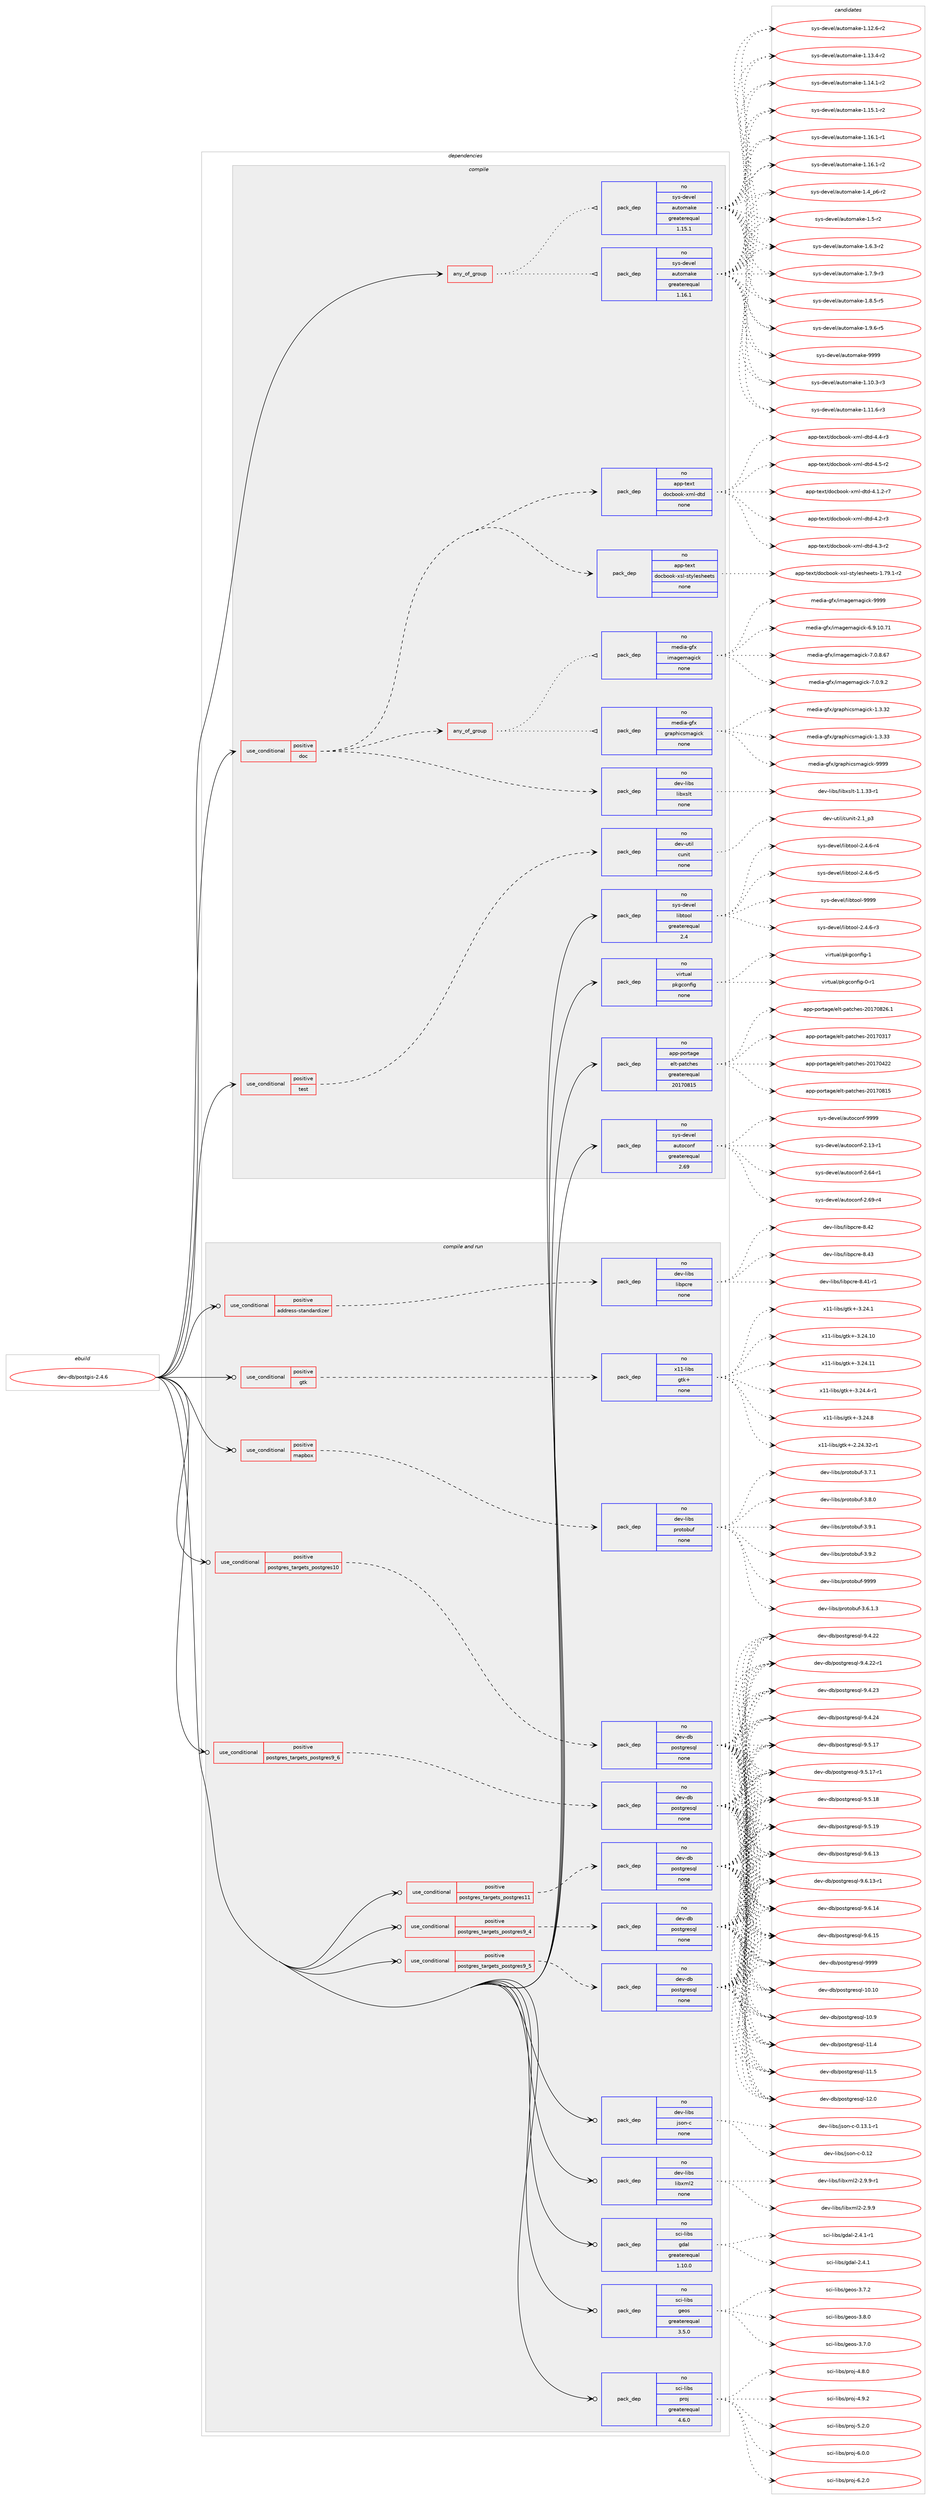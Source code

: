digraph prolog {

# *************
# Graph options
# *************

newrank=true;
concentrate=true;
compound=true;
graph [rankdir=LR,fontname=Helvetica,fontsize=10,ranksep=1.5];#, ranksep=2.5, nodesep=0.2];
edge  [arrowhead=vee];
node  [fontname=Helvetica,fontsize=10];

# **********
# The ebuild
# **********

subgraph cluster_leftcol {
color=gray;
rank=same;
label=<<i>ebuild</i>>;
id [label="dev-db/postgis-2.4.6", color=red, width=4, href="../dev-db/postgis-2.4.6.svg"];
}

# ****************
# The dependencies
# ****************

subgraph cluster_midcol {
color=gray;
label=<<i>dependencies</i>>;
subgraph cluster_compile {
fillcolor="#eeeeee";
style=filled;
label=<<i>compile</i>>;
subgraph any9367 {
dependency521763 [label=<<TABLE BORDER="0" CELLBORDER="1" CELLSPACING="0" CELLPADDING="4"><TR><TD CELLPADDING="10">any_of_group</TD></TR></TABLE>>, shape=none, color=red];subgraph pack388479 {
dependency521764 [label=<<TABLE BORDER="0" CELLBORDER="1" CELLSPACING="0" CELLPADDING="4" WIDTH="220"><TR><TD ROWSPAN="6" CELLPADDING="30">pack_dep</TD></TR><TR><TD WIDTH="110">no</TD></TR><TR><TD>sys-devel</TD></TR><TR><TD>automake</TD></TR><TR><TD>greaterequal</TD></TR><TR><TD>1.16.1</TD></TR></TABLE>>, shape=none, color=blue];
}
dependency521763:e -> dependency521764:w [weight=20,style="dotted",arrowhead="oinv"];
subgraph pack388480 {
dependency521765 [label=<<TABLE BORDER="0" CELLBORDER="1" CELLSPACING="0" CELLPADDING="4" WIDTH="220"><TR><TD ROWSPAN="6" CELLPADDING="30">pack_dep</TD></TR><TR><TD WIDTH="110">no</TD></TR><TR><TD>sys-devel</TD></TR><TR><TD>automake</TD></TR><TR><TD>greaterequal</TD></TR><TR><TD>1.15.1</TD></TR></TABLE>>, shape=none, color=blue];
}
dependency521763:e -> dependency521765:w [weight=20,style="dotted",arrowhead="oinv"];
}
id:e -> dependency521763:w [weight=20,style="solid",arrowhead="vee"];
subgraph cond123560 {
dependency521766 [label=<<TABLE BORDER="0" CELLBORDER="1" CELLSPACING="0" CELLPADDING="4"><TR><TD ROWSPAN="3" CELLPADDING="10">use_conditional</TD></TR><TR><TD>positive</TD></TR><TR><TD>doc</TD></TR></TABLE>>, shape=none, color=red];
subgraph pack388481 {
dependency521767 [label=<<TABLE BORDER="0" CELLBORDER="1" CELLSPACING="0" CELLPADDING="4" WIDTH="220"><TR><TD ROWSPAN="6" CELLPADDING="30">pack_dep</TD></TR><TR><TD WIDTH="110">no</TD></TR><TR><TD>app-text</TD></TR><TR><TD>docbook-xsl-stylesheets</TD></TR><TR><TD>none</TD></TR><TR><TD></TD></TR></TABLE>>, shape=none, color=blue];
}
dependency521766:e -> dependency521767:w [weight=20,style="dashed",arrowhead="vee"];
subgraph pack388482 {
dependency521768 [label=<<TABLE BORDER="0" CELLBORDER="1" CELLSPACING="0" CELLPADDING="4" WIDTH="220"><TR><TD ROWSPAN="6" CELLPADDING="30">pack_dep</TD></TR><TR><TD WIDTH="110">no</TD></TR><TR><TD>app-text</TD></TR><TR><TD>docbook-xml-dtd</TD></TR><TR><TD>none</TD></TR><TR><TD></TD></TR></TABLE>>, shape=none, color=blue];
}
dependency521766:e -> dependency521768:w [weight=20,style="dashed",arrowhead="vee"];
subgraph pack388483 {
dependency521769 [label=<<TABLE BORDER="0" CELLBORDER="1" CELLSPACING="0" CELLPADDING="4" WIDTH="220"><TR><TD ROWSPAN="6" CELLPADDING="30">pack_dep</TD></TR><TR><TD WIDTH="110">no</TD></TR><TR><TD>dev-libs</TD></TR><TR><TD>libxslt</TD></TR><TR><TD>none</TD></TR><TR><TD></TD></TR></TABLE>>, shape=none, color=blue];
}
dependency521766:e -> dependency521769:w [weight=20,style="dashed",arrowhead="vee"];
subgraph any9368 {
dependency521770 [label=<<TABLE BORDER="0" CELLBORDER="1" CELLSPACING="0" CELLPADDING="4"><TR><TD CELLPADDING="10">any_of_group</TD></TR></TABLE>>, shape=none, color=red];subgraph pack388484 {
dependency521771 [label=<<TABLE BORDER="0" CELLBORDER="1" CELLSPACING="0" CELLPADDING="4" WIDTH="220"><TR><TD ROWSPAN="6" CELLPADDING="30">pack_dep</TD></TR><TR><TD WIDTH="110">no</TD></TR><TR><TD>media-gfx</TD></TR><TR><TD>imagemagick</TD></TR><TR><TD>none</TD></TR><TR><TD></TD></TR></TABLE>>, shape=none, color=blue];
}
dependency521770:e -> dependency521771:w [weight=20,style="dotted",arrowhead="oinv"];
subgraph pack388485 {
dependency521772 [label=<<TABLE BORDER="0" CELLBORDER="1" CELLSPACING="0" CELLPADDING="4" WIDTH="220"><TR><TD ROWSPAN="6" CELLPADDING="30">pack_dep</TD></TR><TR><TD WIDTH="110">no</TD></TR><TR><TD>media-gfx</TD></TR><TR><TD>graphicsmagick</TD></TR><TR><TD>none</TD></TR><TR><TD></TD></TR></TABLE>>, shape=none, color=blue];
}
dependency521770:e -> dependency521772:w [weight=20,style="dotted",arrowhead="oinv"];
}
dependency521766:e -> dependency521770:w [weight=20,style="dashed",arrowhead="vee"];
}
id:e -> dependency521766:w [weight=20,style="solid",arrowhead="vee"];
subgraph cond123561 {
dependency521773 [label=<<TABLE BORDER="0" CELLBORDER="1" CELLSPACING="0" CELLPADDING="4"><TR><TD ROWSPAN="3" CELLPADDING="10">use_conditional</TD></TR><TR><TD>positive</TD></TR><TR><TD>test</TD></TR></TABLE>>, shape=none, color=red];
subgraph pack388486 {
dependency521774 [label=<<TABLE BORDER="0" CELLBORDER="1" CELLSPACING="0" CELLPADDING="4" WIDTH="220"><TR><TD ROWSPAN="6" CELLPADDING="30">pack_dep</TD></TR><TR><TD WIDTH="110">no</TD></TR><TR><TD>dev-util</TD></TR><TR><TD>cunit</TD></TR><TR><TD>none</TD></TR><TR><TD></TD></TR></TABLE>>, shape=none, color=blue];
}
dependency521773:e -> dependency521774:w [weight=20,style="dashed",arrowhead="vee"];
}
id:e -> dependency521773:w [weight=20,style="solid",arrowhead="vee"];
subgraph pack388487 {
dependency521775 [label=<<TABLE BORDER="0" CELLBORDER="1" CELLSPACING="0" CELLPADDING="4" WIDTH="220"><TR><TD ROWSPAN="6" CELLPADDING="30">pack_dep</TD></TR><TR><TD WIDTH="110">no</TD></TR><TR><TD>app-portage</TD></TR><TR><TD>elt-patches</TD></TR><TR><TD>greaterequal</TD></TR><TR><TD>20170815</TD></TR></TABLE>>, shape=none, color=blue];
}
id:e -> dependency521775:w [weight=20,style="solid",arrowhead="vee"];
subgraph pack388488 {
dependency521776 [label=<<TABLE BORDER="0" CELLBORDER="1" CELLSPACING="0" CELLPADDING="4" WIDTH="220"><TR><TD ROWSPAN="6" CELLPADDING="30">pack_dep</TD></TR><TR><TD WIDTH="110">no</TD></TR><TR><TD>sys-devel</TD></TR><TR><TD>autoconf</TD></TR><TR><TD>greaterequal</TD></TR><TR><TD>2.69</TD></TR></TABLE>>, shape=none, color=blue];
}
id:e -> dependency521776:w [weight=20,style="solid",arrowhead="vee"];
subgraph pack388489 {
dependency521777 [label=<<TABLE BORDER="0" CELLBORDER="1" CELLSPACING="0" CELLPADDING="4" WIDTH="220"><TR><TD ROWSPAN="6" CELLPADDING="30">pack_dep</TD></TR><TR><TD WIDTH="110">no</TD></TR><TR><TD>sys-devel</TD></TR><TR><TD>libtool</TD></TR><TR><TD>greaterequal</TD></TR><TR><TD>2.4</TD></TR></TABLE>>, shape=none, color=blue];
}
id:e -> dependency521777:w [weight=20,style="solid",arrowhead="vee"];
subgraph pack388490 {
dependency521778 [label=<<TABLE BORDER="0" CELLBORDER="1" CELLSPACING="0" CELLPADDING="4" WIDTH="220"><TR><TD ROWSPAN="6" CELLPADDING="30">pack_dep</TD></TR><TR><TD WIDTH="110">no</TD></TR><TR><TD>virtual</TD></TR><TR><TD>pkgconfig</TD></TR><TR><TD>none</TD></TR><TR><TD></TD></TR></TABLE>>, shape=none, color=blue];
}
id:e -> dependency521778:w [weight=20,style="solid",arrowhead="vee"];
}
subgraph cluster_compileandrun {
fillcolor="#eeeeee";
style=filled;
label=<<i>compile and run</i>>;
subgraph cond123562 {
dependency521779 [label=<<TABLE BORDER="0" CELLBORDER="1" CELLSPACING="0" CELLPADDING="4"><TR><TD ROWSPAN="3" CELLPADDING="10">use_conditional</TD></TR><TR><TD>positive</TD></TR><TR><TD>address-standardizer</TD></TR></TABLE>>, shape=none, color=red];
subgraph pack388491 {
dependency521780 [label=<<TABLE BORDER="0" CELLBORDER="1" CELLSPACING="0" CELLPADDING="4" WIDTH="220"><TR><TD ROWSPAN="6" CELLPADDING="30">pack_dep</TD></TR><TR><TD WIDTH="110">no</TD></TR><TR><TD>dev-libs</TD></TR><TR><TD>libpcre</TD></TR><TR><TD>none</TD></TR><TR><TD></TD></TR></TABLE>>, shape=none, color=blue];
}
dependency521779:e -> dependency521780:w [weight=20,style="dashed",arrowhead="vee"];
}
id:e -> dependency521779:w [weight=20,style="solid",arrowhead="odotvee"];
subgraph cond123563 {
dependency521781 [label=<<TABLE BORDER="0" CELLBORDER="1" CELLSPACING="0" CELLPADDING="4"><TR><TD ROWSPAN="3" CELLPADDING="10">use_conditional</TD></TR><TR><TD>positive</TD></TR><TR><TD>gtk</TD></TR></TABLE>>, shape=none, color=red];
subgraph pack388492 {
dependency521782 [label=<<TABLE BORDER="0" CELLBORDER="1" CELLSPACING="0" CELLPADDING="4" WIDTH="220"><TR><TD ROWSPAN="6" CELLPADDING="30">pack_dep</TD></TR><TR><TD WIDTH="110">no</TD></TR><TR><TD>x11-libs</TD></TR><TR><TD>gtk+</TD></TR><TR><TD>none</TD></TR><TR><TD></TD></TR></TABLE>>, shape=none, color=blue];
}
dependency521781:e -> dependency521782:w [weight=20,style="dashed",arrowhead="vee"];
}
id:e -> dependency521781:w [weight=20,style="solid",arrowhead="odotvee"];
subgraph cond123564 {
dependency521783 [label=<<TABLE BORDER="0" CELLBORDER="1" CELLSPACING="0" CELLPADDING="4"><TR><TD ROWSPAN="3" CELLPADDING="10">use_conditional</TD></TR><TR><TD>positive</TD></TR><TR><TD>mapbox</TD></TR></TABLE>>, shape=none, color=red];
subgraph pack388493 {
dependency521784 [label=<<TABLE BORDER="0" CELLBORDER="1" CELLSPACING="0" CELLPADDING="4" WIDTH="220"><TR><TD ROWSPAN="6" CELLPADDING="30">pack_dep</TD></TR><TR><TD WIDTH="110">no</TD></TR><TR><TD>dev-libs</TD></TR><TR><TD>protobuf</TD></TR><TR><TD>none</TD></TR><TR><TD></TD></TR></TABLE>>, shape=none, color=blue];
}
dependency521783:e -> dependency521784:w [weight=20,style="dashed",arrowhead="vee"];
}
id:e -> dependency521783:w [weight=20,style="solid",arrowhead="odotvee"];
subgraph cond123565 {
dependency521785 [label=<<TABLE BORDER="0" CELLBORDER="1" CELLSPACING="0" CELLPADDING="4"><TR><TD ROWSPAN="3" CELLPADDING="10">use_conditional</TD></TR><TR><TD>positive</TD></TR><TR><TD>postgres_targets_postgres10</TD></TR></TABLE>>, shape=none, color=red];
subgraph pack388494 {
dependency521786 [label=<<TABLE BORDER="0" CELLBORDER="1" CELLSPACING="0" CELLPADDING="4" WIDTH="220"><TR><TD ROWSPAN="6" CELLPADDING="30">pack_dep</TD></TR><TR><TD WIDTH="110">no</TD></TR><TR><TD>dev-db</TD></TR><TR><TD>postgresql</TD></TR><TR><TD>none</TD></TR><TR><TD></TD></TR></TABLE>>, shape=none, color=blue];
}
dependency521785:e -> dependency521786:w [weight=20,style="dashed",arrowhead="vee"];
}
id:e -> dependency521785:w [weight=20,style="solid",arrowhead="odotvee"];
subgraph cond123566 {
dependency521787 [label=<<TABLE BORDER="0" CELLBORDER="1" CELLSPACING="0" CELLPADDING="4"><TR><TD ROWSPAN="3" CELLPADDING="10">use_conditional</TD></TR><TR><TD>positive</TD></TR><TR><TD>postgres_targets_postgres11</TD></TR></TABLE>>, shape=none, color=red];
subgraph pack388495 {
dependency521788 [label=<<TABLE BORDER="0" CELLBORDER="1" CELLSPACING="0" CELLPADDING="4" WIDTH="220"><TR><TD ROWSPAN="6" CELLPADDING="30">pack_dep</TD></TR><TR><TD WIDTH="110">no</TD></TR><TR><TD>dev-db</TD></TR><TR><TD>postgresql</TD></TR><TR><TD>none</TD></TR><TR><TD></TD></TR></TABLE>>, shape=none, color=blue];
}
dependency521787:e -> dependency521788:w [weight=20,style="dashed",arrowhead="vee"];
}
id:e -> dependency521787:w [weight=20,style="solid",arrowhead="odotvee"];
subgraph cond123567 {
dependency521789 [label=<<TABLE BORDER="0" CELLBORDER="1" CELLSPACING="0" CELLPADDING="4"><TR><TD ROWSPAN="3" CELLPADDING="10">use_conditional</TD></TR><TR><TD>positive</TD></TR><TR><TD>postgres_targets_postgres9_4</TD></TR></TABLE>>, shape=none, color=red];
subgraph pack388496 {
dependency521790 [label=<<TABLE BORDER="0" CELLBORDER="1" CELLSPACING="0" CELLPADDING="4" WIDTH="220"><TR><TD ROWSPAN="6" CELLPADDING="30">pack_dep</TD></TR><TR><TD WIDTH="110">no</TD></TR><TR><TD>dev-db</TD></TR><TR><TD>postgresql</TD></TR><TR><TD>none</TD></TR><TR><TD></TD></TR></TABLE>>, shape=none, color=blue];
}
dependency521789:e -> dependency521790:w [weight=20,style="dashed",arrowhead="vee"];
}
id:e -> dependency521789:w [weight=20,style="solid",arrowhead="odotvee"];
subgraph cond123568 {
dependency521791 [label=<<TABLE BORDER="0" CELLBORDER="1" CELLSPACING="0" CELLPADDING="4"><TR><TD ROWSPAN="3" CELLPADDING="10">use_conditional</TD></TR><TR><TD>positive</TD></TR><TR><TD>postgres_targets_postgres9_5</TD></TR></TABLE>>, shape=none, color=red];
subgraph pack388497 {
dependency521792 [label=<<TABLE BORDER="0" CELLBORDER="1" CELLSPACING="0" CELLPADDING="4" WIDTH="220"><TR><TD ROWSPAN="6" CELLPADDING="30">pack_dep</TD></TR><TR><TD WIDTH="110">no</TD></TR><TR><TD>dev-db</TD></TR><TR><TD>postgresql</TD></TR><TR><TD>none</TD></TR><TR><TD></TD></TR></TABLE>>, shape=none, color=blue];
}
dependency521791:e -> dependency521792:w [weight=20,style="dashed",arrowhead="vee"];
}
id:e -> dependency521791:w [weight=20,style="solid",arrowhead="odotvee"];
subgraph cond123569 {
dependency521793 [label=<<TABLE BORDER="0" CELLBORDER="1" CELLSPACING="0" CELLPADDING="4"><TR><TD ROWSPAN="3" CELLPADDING="10">use_conditional</TD></TR><TR><TD>positive</TD></TR><TR><TD>postgres_targets_postgres9_6</TD></TR></TABLE>>, shape=none, color=red];
subgraph pack388498 {
dependency521794 [label=<<TABLE BORDER="0" CELLBORDER="1" CELLSPACING="0" CELLPADDING="4" WIDTH="220"><TR><TD ROWSPAN="6" CELLPADDING="30">pack_dep</TD></TR><TR><TD WIDTH="110">no</TD></TR><TR><TD>dev-db</TD></TR><TR><TD>postgresql</TD></TR><TR><TD>none</TD></TR><TR><TD></TD></TR></TABLE>>, shape=none, color=blue];
}
dependency521793:e -> dependency521794:w [weight=20,style="dashed",arrowhead="vee"];
}
id:e -> dependency521793:w [weight=20,style="solid",arrowhead="odotvee"];
subgraph pack388499 {
dependency521795 [label=<<TABLE BORDER="0" CELLBORDER="1" CELLSPACING="0" CELLPADDING="4" WIDTH="220"><TR><TD ROWSPAN="6" CELLPADDING="30">pack_dep</TD></TR><TR><TD WIDTH="110">no</TD></TR><TR><TD>dev-libs</TD></TR><TR><TD>json-c</TD></TR><TR><TD>none</TD></TR><TR><TD></TD></TR></TABLE>>, shape=none, color=blue];
}
id:e -> dependency521795:w [weight=20,style="solid",arrowhead="odotvee"];
subgraph pack388500 {
dependency521796 [label=<<TABLE BORDER="0" CELLBORDER="1" CELLSPACING="0" CELLPADDING="4" WIDTH="220"><TR><TD ROWSPAN="6" CELLPADDING="30">pack_dep</TD></TR><TR><TD WIDTH="110">no</TD></TR><TR><TD>dev-libs</TD></TR><TR><TD>libxml2</TD></TR><TR><TD>none</TD></TR><TR><TD></TD></TR></TABLE>>, shape=none, color=blue];
}
id:e -> dependency521796:w [weight=20,style="solid",arrowhead="odotvee"];
subgraph pack388501 {
dependency521797 [label=<<TABLE BORDER="0" CELLBORDER="1" CELLSPACING="0" CELLPADDING="4" WIDTH="220"><TR><TD ROWSPAN="6" CELLPADDING="30">pack_dep</TD></TR><TR><TD WIDTH="110">no</TD></TR><TR><TD>sci-libs</TD></TR><TR><TD>gdal</TD></TR><TR><TD>greaterequal</TD></TR><TR><TD>1.10.0</TD></TR></TABLE>>, shape=none, color=blue];
}
id:e -> dependency521797:w [weight=20,style="solid",arrowhead="odotvee"];
subgraph pack388502 {
dependency521798 [label=<<TABLE BORDER="0" CELLBORDER="1" CELLSPACING="0" CELLPADDING="4" WIDTH="220"><TR><TD ROWSPAN="6" CELLPADDING="30">pack_dep</TD></TR><TR><TD WIDTH="110">no</TD></TR><TR><TD>sci-libs</TD></TR><TR><TD>geos</TD></TR><TR><TD>greaterequal</TD></TR><TR><TD>3.5.0</TD></TR></TABLE>>, shape=none, color=blue];
}
id:e -> dependency521798:w [weight=20,style="solid",arrowhead="odotvee"];
subgraph pack388503 {
dependency521799 [label=<<TABLE BORDER="0" CELLBORDER="1" CELLSPACING="0" CELLPADDING="4" WIDTH="220"><TR><TD ROWSPAN="6" CELLPADDING="30">pack_dep</TD></TR><TR><TD WIDTH="110">no</TD></TR><TR><TD>sci-libs</TD></TR><TR><TD>proj</TD></TR><TR><TD>greaterequal</TD></TR><TR><TD>4.6.0</TD></TR></TABLE>>, shape=none, color=blue];
}
id:e -> dependency521799:w [weight=20,style="solid",arrowhead="odotvee"];
}
subgraph cluster_run {
fillcolor="#eeeeee";
style=filled;
label=<<i>run</i>>;
}
}

# **************
# The candidates
# **************

subgraph cluster_choices {
rank=same;
color=gray;
label=<<i>candidates</i>>;

subgraph choice388479 {
color=black;
nodesep=1;
choice11512111545100101118101108479711711611110997107101454946494846514511451 [label="sys-devel/automake-1.10.3-r3", color=red, width=4,href="../sys-devel/automake-1.10.3-r3.svg"];
choice11512111545100101118101108479711711611110997107101454946494946544511451 [label="sys-devel/automake-1.11.6-r3", color=red, width=4,href="../sys-devel/automake-1.11.6-r3.svg"];
choice11512111545100101118101108479711711611110997107101454946495046544511450 [label="sys-devel/automake-1.12.6-r2", color=red, width=4,href="../sys-devel/automake-1.12.6-r2.svg"];
choice11512111545100101118101108479711711611110997107101454946495146524511450 [label="sys-devel/automake-1.13.4-r2", color=red, width=4,href="../sys-devel/automake-1.13.4-r2.svg"];
choice11512111545100101118101108479711711611110997107101454946495246494511450 [label="sys-devel/automake-1.14.1-r2", color=red, width=4,href="../sys-devel/automake-1.14.1-r2.svg"];
choice11512111545100101118101108479711711611110997107101454946495346494511450 [label="sys-devel/automake-1.15.1-r2", color=red, width=4,href="../sys-devel/automake-1.15.1-r2.svg"];
choice11512111545100101118101108479711711611110997107101454946495446494511449 [label="sys-devel/automake-1.16.1-r1", color=red, width=4,href="../sys-devel/automake-1.16.1-r1.svg"];
choice11512111545100101118101108479711711611110997107101454946495446494511450 [label="sys-devel/automake-1.16.1-r2", color=red, width=4,href="../sys-devel/automake-1.16.1-r2.svg"];
choice115121115451001011181011084797117116111109971071014549465295112544511450 [label="sys-devel/automake-1.4_p6-r2", color=red, width=4,href="../sys-devel/automake-1.4_p6-r2.svg"];
choice11512111545100101118101108479711711611110997107101454946534511450 [label="sys-devel/automake-1.5-r2", color=red, width=4,href="../sys-devel/automake-1.5-r2.svg"];
choice115121115451001011181011084797117116111109971071014549465446514511450 [label="sys-devel/automake-1.6.3-r2", color=red, width=4,href="../sys-devel/automake-1.6.3-r2.svg"];
choice115121115451001011181011084797117116111109971071014549465546574511451 [label="sys-devel/automake-1.7.9-r3", color=red, width=4,href="../sys-devel/automake-1.7.9-r3.svg"];
choice115121115451001011181011084797117116111109971071014549465646534511453 [label="sys-devel/automake-1.8.5-r5", color=red, width=4,href="../sys-devel/automake-1.8.5-r5.svg"];
choice115121115451001011181011084797117116111109971071014549465746544511453 [label="sys-devel/automake-1.9.6-r5", color=red, width=4,href="../sys-devel/automake-1.9.6-r5.svg"];
choice115121115451001011181011084797117116111109971071014557575757 [label="sys-devel/automake-9999", color=red, width=4,href="../sys-devel/automake-9999.svg"];
dependency521764:e -> choice11512111545100101118101108479711711611110997107101454946494846514511451:w [style=dotted,weight="100"];
dependency521764:e -> choice11512111545100101118101108479711711611110997107101454946494946544511451:w [style=dotted,weight="100"];
dependency521764:e -> choice11512111545100101118101108479711711611110997107101454946495046544511450:w [style=dotted,weight="100"];
dependency521764:e -> choice11512111545100101118101108479711711611110997107101454946495146524511450:w [style=dotted,weight="100"];
dependency521764:e -> choice11512111545100101118101108479711711611110997107101454946495246494511450:w [style=dotted,weight="100"];
dependency521764:e -> choice11512111545100101118101108479711711611110997107101454946495346494511450:w [style=dotted,weight="100"];
dependency521764:e -> choice11512111545100101118101108479711711611110997107101454946495446494511449:w [style=dotted,weight="100"];
dependency521764:e -> choice11512111545100101118101108479711711611110997107101454946495446494511450:w [style=dotted,weight="100"];
dependency521764:e -> choice115121115451001011181011084797117116111109971071014549465295112544511450:w [style=dotted,weight="100"];
dependency521764:e -> choice11512111545100101118101108479711711611110997107101454946534511450:w [style=dotted,weight="100"];
dependency521764:e -> choice115121115451001011181011084797117116111109971071014549465446514511450:w [style=dotted,weight="100"];
dependency521764:e -> choice115121115451001011181011084797117116111109971071014549465546574511451:w [style=dotted,weight="100"];
dependency521764:e -> choice115121115451001011181011084797117116111109971071014549465646534511453:w [style=dotted,weight="100"];
dependency521764:e -> choice115121115451001011181011084797117116111109971071014549465746544511453:w [style=dotted,weight="100"];
dependency521764:e -> choice115121115451001011181011084797117116111109971071014557575757:w [style=dotted,weight="100"];
}
subgraph choice388480 {
color=black;
nodesep=1;
choice11512111545100101118101108479711711611110997107101454946494846514511451 [label="sys-devel/automake-1.10.3-r3", color=red, width=4,href="../sys-devel/automake-1.10.3-r3.svg"];
choice11512111545100101118101108479711711611110997107101454946494946544511451 [label="sys-devel/automake-1.11.6-r3", color=red, width=4,href="../sys-devel/automake-1.11.6-r3.svg"];
choice11512111545100101118101108479711711611110997107101454946495046544511450 [label="sys-devel/automake-1.12.6-r2", color=red, width=4,href="../sys-devel/automake-1.12.6-r2.svg"];
choice11512111545100101118101108479711711611110997107101454946495146524511450 [label="sys-devel/automake-1.13.4-r2", color=red, width=4,href="../sys-devel/automake-1.13.4-r2.svg"];
choice11512111545100101118101108479711711611110997107101454946495246494511450 [label="sys-devel/automake-1.14.1-r2", color=red, width=4,href="../sys-devel/automake-1.14.1-r2.svg"];
choice11512111545100101118101108479711711611110997107101454946495346494511450 [label="sys-devel/automake-1.15.1-r2", color=red, width=4,href="../sys-devel/automake-1.15.1-r2.svg"];
choice11512111545100101118101108479711711611110997107101454946495446494511449 [label="sys-devel/automake-1.16.1-r1", color=red, width=4,href="../sys-devel/automake-1.16.1-r1.svg"];
choice11512111545100101118101108479711711611110997107101454946495446494511450 [label="sys-devel/automake-1.16.1-r2", color=red, width=4,href="../sys-devel/automake-1.16.1-r2.svg"];
choice115121115451001011181011084797117116111109971071014549465295112544511450 [label="sys-devel/automake-1.4_p6-r2", color=red, width=4,href="../sys-devel/automake-1.4_p6-r2.svg"];
choice11512111545100101118101108479711711611110997107101454946534511450 [label="sys-devel/automake-1.5-r2", color=red, width=4,href="../sys-devel/automake-1.5-r2.svg"];
choice115121115451001011181011084797117116111109971071014549465446514511450 [label="sys-devel/automake-1.6.3-r2", color=red, width=4,href="../sys-devel/automake-1.6.3-r2.svg"];
choice115121115451001011181011084797117116111109971071014549465546574511451 [label="sys-devel/automake-1.7.9-r3", color=red, width=4,href="../sys-devel/automake-1.7.9-r3.svg"];
choice115121115451001011181011084797117116111109971071014549465646534511453 [label="sys-devel/automake-1.8.5-r5", color=red, width=4,href="../sys-devel/automake-1.8.5-r5.svg"];
choice115121115451001011181011084797117116111109971071014549465746544511453 [label="sys-devel/automake-1.9.6-r5", color=red, width=4,href="../sys-devel/automake-1.9.6-r5.svg"];
choice115121115451001011181011084797117116111109971071014557575757 [label="sys-devel/automake-9999", color=red, width=4,href="../sys-devel/automake-9999.svg"];
dependency521765:e -> choice11512111545100101118101108479711711611110997107101454946494846514511451:w [style=dotted,weight="100"];
dependency521765:e -> choice11512111545100101118101108479711711611110997107101454946494946544511451:w [style=dotted,weight="100"];
dependency521765:e -> choice11512111545100101118101108479711711611110997107101454946495046544511450:w [style=dotted,weight="100"];
dependency521765:e -> choice11512111545100101118101108479711711611110997107101454946495146524511450:w [style=dotted,weight="100"];
dependency521765:e -> choice11512111545100101118101108479711711611110997107101454946495246494511450:w [style=dotted,weight="100"];
dependency521765:e -> choice11512111545100101118101108479711711611110997107101454946495346494511450:w [style=dotted,weight="100"];
dependency521765:e -> choice11512111545100101118101108479711711611110997107101454946495446494511449:w [style=dotted,weight="100"];
dependency521765:e -> choice11512111545100101118101108479711711611110997107101454946495446494511450:w [style=dotted,weight="100"];
dependency521765:e -> choice115121115451001011181011084797117116111109971071014549465295112544511450:w [style=dotted,weight="100"];
dependency521765:e -> choice11512111545100101118101108479711711611110997107101454946534511450:w [style=dotted,weight="100"];
dependency521765:e -> choice115121115451001011181011084797117116111109971071014549465446514511450:w [style=dotted,weight="100"];
dependency521765:e -> choice115121115451001011181011084797117116111109971071014549465546574511451:w [style=dotted,weight="100"];
dependency521765:e -> choice115121115451001011181011084797117116111109971071014549465646534511453:w [style=dotted,weight="100"];
dependency521765:e -> choice115121115451001011181011084797117116111109971071014549465746544511453:w [style=dotted,weight="100"];
dependency521765:e -> choice115121115451001011181011084797117116111109971071014557575757:w [style=dotted,weight="100"];
}
subgraph choice388481 {
color=black;
nodesep=1;
choice97112112451161011201164710011199981111111074512011510845115116121108101115104101101116115454946555746494511450 [label="app-text/docbook-xsl-stylesheets-1.79.1-r2", color=red, width=4,href="../app-text/docbook-xsl-stylesheets-1.79.1-r2.svg"];
dependency521767:e -> choice97112112451161011201164710011199981111111074512011510845115116121108101115104101101116115454946555746494511450:w [style=dotted,weight="100"];
}
subgraph choice388482 {
color=black;
nodesep=1;
choice971121124511610112011647100111999811111110745120109108451001161004552464946504511455 [label="app-text/docbook-xml-dtd-4.1.2-r7", color=red, width=4,href="../app-text/docbook-xml-dtd-4.1.2-r7.svg"];
choice97112112451161011201164710011199981111111074512010910845100116100455246504511451 [label="app-text/docbook-xml-dtd-4.2-r3", color=red, width=4,href="../app-text/docbook-xml-dtd-4.2-r3.svg"];
choice97112112451161011201164710011199981111111074512010910845100116100455246514511450 [label="app-text/docbook-xml-dtd-4.3-r2", color=red, width=4,href="../app-text/docbook-xml-dtd-4.3-r2.svg"];
choice97112112451161011201164710011199981111111074512010910845100116100455246524511451 [label="app-text/docbook-xml-dtd-4.4-r3", color=red, width=4,href="../app-text/docbook-xml-dtd-4.4-r3.svg"];
choice97112112451161011201164710011199981111111074512010910845100116100455246534511450 [label="app-text/docbook-xml-dtd-4.5-r2", color=red, width=4,href="../app-text/docbook-xml-dtd-4.5-r2.svg"];
dependency521768:e -> choice971121124511610112011647100111999811111110745120109108451001161004552464946504511455:w [style=dotted,weight="100"];
dependency521768:e -> choice97112112451161011201164710011199981111111074512010910845100116100455246504511451:w [style=dotted,weight="100"];
dependency521768:e -> choice97112112451161011201164710011199981111111074512010910845100116100455246514511450:w [style=dotted,weight="100"];
dependency521768:e -> choice97112112451161011201164710011199981111111074512010910845100116100455246524511451:w [style=dotted,weight="100"];
dependency521768:e -> choice97112112451161011201164710011199981111111074512010910845100116100455246534511450:w [style=dotted,weight="100"];
}
subgraph choice388483 {
color=black;
nodesep=1;
choice10010111845108105981154710810598120115108116454946494651514511449 [label="dev-libs/libxslt-1.1.33-r1", color=red, width=4,href="../dev-libs/libxslt-1.1.33-r1.svg"];
dependency521769:e -> choice10010111845108105981154710810598120115108116454946494651514511449:w [style=dotted,weight="100"];
}
subgraph choice388484 {
color=black;
nodesep=1;
choice10910110010597451031021204710510997103101109971031059910745544657464948465549 [label="media-gfx/imagemagick-6.9.10.71", color=red, width=4,href="../media-gfx/imagemagick-6.9.10.71.svg"];
choice109101100105974510310212047105109971031011099710310599107455546484656465455 [label="media-gfx/imagemagick-7.0.8.67", color=red, width=4,href="../media-gfx/imagemagick-7.0.8.67.svg"];
choice1091011001059745103102120471051099710310110997103105991074555464846574650 [label="media-gfx/imagemagick-7.0.9.2", color=red, width=4,href="../media-gfx/imagemagick-7.0.9.2.svg"];
choice1091011001059745103102120471051099710310110997103105991074557575757 [label="media-gfx/imagemagick-9999", color=red, width=4,href="../media-gfx/imagemagick-9999.svg"];
dependency521771:e -> choice10910110010597451031021204710510997103101109971031059910745544657464948465549:w [style=dotted,weight="100"];
dependency521771:e -> choice109101100105974510310212047105109971031011099710310599107455546484656465455:w [style=dotted,weight="100"];
dependency521771:e -> choice1091011001059745103102120471051099710310110997103105991074555464846574650:w [style=dotted,weight="100"];
dependency521771:e -> choice1091011001059745103102120471051099710310110997103105991074557575757:w [style=dotted,weight="100"];
}
subgraph choice388485 {
color=black;
nodesep=1;
choice1091011001059745103102120471031149711210410599115109971031059910745494651465150 [label="media-gfx/graphicsmagick-1.3.32", color=red, width=4,href="../media-gfx/graphicsmagick-1.3.32.svg"];
choice1091011001059745103102120471031149711210410599115109971031059910745494651465151 [label="media-gfx/graphicsmagick-1.3.33", color=red, width=4,href="../media-gfx/graphicsmagick-1.3.33.svg"];
choice109101100105974510310212047103114971121041059911510997103105991074557575757 [label="media-gfx/graphicsmagick-9999", color=red, width=4,href="../media-gfx/graphicsmagick-9999.svg"];
dependency521772:e -> choice1091011001059745103102120471031149711210410599115109971031059910745494651465150:w [style=dotted,weight="100"];
dependency521772:e -> choice1091011001059745103102120471031149711210410599115109971031059910745494651465151:w [style=dotted,weight="100"];
dependency521772:e -> choice109101100105974510310212047103114971121041059911510997103105991074557575757:w [style=dotted,weight="100"];
}
subgraph choice388486 {
color=black;
nodesep=1;
choice100101118451171161051084799117110105116455046499511251 [label="dev-util/cunit-2.1_p3", color=red, width=4,href="../dev-util/cunit-2.1_p3.svg"];
dependency521774:e -> choice100101118451171161051084799117110105116455046499511251:w [style=dotted,weight="100"];
}
subgraph choice388487 {
color=black;
nodesep=1;
choice97112112451121111141169710310147101108116451129711699104101115455048495548514955 [label="app-portage/elt-patches-20170317", color=red, width=4,href="../app-portage/elt-patches-20170317.svg"];
choice97112112451121111141169710310147101108116451129711699104101115455048495548525050 [label="app-portage/elt-patches-20170422", color=red, width=4,href="../app-portage/elt-patches-20170422.svg"];
choice97112112451121111141169710310147101108116451129711699104101115455048495548564953 [label="app-portage/elt-patches-20170815", color=red, width=4,href="../app-portage/elt-patches-20170815.svg"];
choice971121124511211111411697103101471011081164511297116991041011154550484955485650544649 [label="app-portage/elt-patches-20170826.1", color=red, width=4,href="../app-portage/elt-patches-20170826.1.svg"];
dependency521775:e -> choice97112112451121111141169710310147101108116451129711699104101115455048495548514955:w [style=dotted,weight="100"];
dependency521775:e -> choice97112112451121111141169710310147101108116451129711699104101115455048495548525050:w [style=dotted,weight="100"];
dependency521775:e -> choice97112112451121111141169710310147101108116451129711699104101115455048495548564953:w [style=dotted,weight="100"];
dependency521775:e -> choice971121124511211111411697103101471011081164511297116991041011154550484955485650544649:w [style=dotted,weight="100"];
}
subgraph choice388488 {
color=black;
nodesep=1;
choice1151211154510010111810110847971171161119911111010245504649514511449 [label="sys-devel/autoconf-2.13-r1", color=red, width=4,href="../sys-devel/autoconf-2.13-r1.svg"];
choice1151211154510010111810110847971171161119911111010245504654524511449 [label="sys-devel/autoconf-2.64-r1", color=red, width=4,href="../sys-devel/autoconf-2.64-r1.svg"];
choice1151211154510010111810110847971171161119911111010245504654574511452 [label="sys-devel/autoconf-2.69-r4", color=red, width=4,href="../sys-devel/autoconf-2.69-r4.svg"];
choice115121115451001011181011084797117116111991111101024557575757 [label="sys-devel/autoconf-9999", color=red, width=4,href="../sys-devel/autoconf-9999.svg"];
dependency521776:e -> choice1151211154510010111810110847971171161119911111010245504649514511449:w [style=dotted,weight="100"];
dependency521776:e -> choice1151211154510010111810110847971171161119911111010245504654524511449:w [style=dotted,weight="100"];
dependency521776:e -> choice1151211154510010111810110847971171161119911111010245504654574511452:w [style=dotted,weight="100"];
dependency521776:e -> choice115121115451001011181011084797117116111991111101024557575757:w [style=dotted,weight="100"];
}
subgraph choice388489 {
color=black;
nodesep=1;
choice1151211154510010111810110847108105981161111111084550465246544511451 [label="sys-devel/libtool-2.4.6-r3", color=red, width=4,href="../sys-devel/libtool-2.4.6-r3.svg"];
choice1151211154510010111810110847108105981161111111084550465246544511452 [label="sys-devel/libtool-2.4.6-r4", color=red, width=4,href="../sys-devel/libtool-2.4.6-r4.svg"];
choice1151211154510010111810110847108105981161111111084550465246544511453 [label="sys-devel/libtool-2.4.6-r5", color=red, width=4,href="../sys-devel/libtool-2.4.6-r5.svg"];
choice1151211154510010111810110847108105981161111111084557575757 [label="sys-devel/libtool-9999", color=red, width=4,href="../sys-devel/libtool-9999.svg"];
dependency521777:e -> choice1151211154510010111810110847108105981161111111084550465246544511451:w [style=dotted,weight="100"];
dependency521777:e -> choice1151211154510010111810110847108105981161111111084550465246544511452:w [style=dotted,weight="100"];
dependency521777:e -> choice1151211154510010111810110847108105981161111111084550465246544511453:w [style=dotted,weight="100"];
dependency521777:e -> choice1151211154510010111810110847108105981161111111084557575757:w [style=dotted,weight="100"];
}
subgraph choice388490 {
color=black;
nodesep=1;
choice11810511411611797108471121071039911111010210510345484511449 [label="virtual/pkgconfig-0-r1", color=red, width=4,href="../virtual/pkgconfig-0-r1.svg"];
choice1181051141161179710847112107103991111101021051034549 [label="virtual/pkgconfig-1", color=red, width=4,href="../virtual/pkgconfig-1.svg"];
dependency521778:e -> choice11810511411611797108471121071039911111010210510345484511449:w [style=dotted,weight="100"];
dependency521778:e -> choice1181051141161179710847112107103991111101021051034549:w [style=dotted,weight="100"];
}
subgraph choice388491 {
color=black;
nodesep=1;
choice100101118451081059811547108105981129911410145564652494511449 [label="dev-libs/libpcre-8.41-r1", color=red, width=4,href="../dev-libs/libpcre-8.41-r1.svg"];
choice10010111845108105981154710810598112991141014556465250 [label="dev-libs/libpcre-8.42", color=red, width=4,href="../dev-libs/libpcre-8.42.svg"];
choice10010111845108105981154710810598112991141014556465251 [label="dev-libs/libpcre-8.43", color=red, width=4,href="../dev-libs/libpcre-8.43.svg"];
dependency521780:e -> choice100101118451081059811547108105981129911410145564652494511449:w [style=dotted,weight="100"];
dependency521780:e -> choice10010111845108105981154710810598112991141014556465250:w [style=dotted,weight="100"];
dependency521780:e -> choice10010111845108105981154710810598112991141014556465251:w [style=dotted,weight="100"];
}
subgraph choice388492 {
color=black;
nodesep=1;
choice12049494510810598115471031161074345504650524651504511449 [label="x11-libs/gtk+-2.24.32-r1", color=red, width=4,href="../x11-libs/gtk+-2.24.32-r1.svg"];
choice12049494510810598115471031161074345514650524649 [label="x11-libs/gtk+-3.24.1", color=red, width=4,href="../x11-libs/gtk+-3.24.1.svg"];
choice1204949451081059811547103116107434551465052464948 [label="x11-libs/gtk+-3.24.10", color=red, width=4,href="../x11-libs/gtk+-3.24.10.svg"];
choice1204949451081059811547103116107434551465052464949 [label="x11-libs/gtk+-3.24.11", color=red, width=4,href="../x11-libs/gtk+-3.24.11.svg"];
choice120494945108105981154710311610743455146505246524511449 [label="x11-libs/gtk+-3.24.4-r1", color=red, width=4,href="../x11-libs/gtk+-3.24.4-r1.svg"];
choice12049494510810598115471031161074345514650524656 [label="x11-libs/gtk+-3.24.8", color=red, width=4,href="../x11-libs/gtk+-3.24.8.svg"];
dependency521782:e -> choice12049494510810598115471031161074345504650524651504511449:w [style=dotted,weight="100"];
dependency521782:e -> choice12049494510810598115471031161074345514650524649:w [style=dotted,weight="100"];
dependency521782:e -> choice1204949451081059811547103116107434551465052464948:w [style=dotted,weight="100"];
dependency521782:e -> choice1204949451081059811547103116107434551465052464949:w [style=dotted,weight="100"];
dependency521782:e -> choice120494945108105981154710311610743455146505246524511449:w [style=dotted,weight="100"];
dependency521782:e -> choice12049494510810598115471031161074345514650524656:w [style=dotted,weight="100"];
}
subgraph choice388493 {
color=black;
nodesep=1;
choice100101118451081059811547112114111116111981171024551465446494651 [label="dev-libs/protobuf-3.6.1.3", color=red, width=4,href="../dev-libs/protobuf-3.6.1.3.svg"];
choice10010111845108105981154711211411111611198117102455146554649 [label="dev-libs/protobuf-3.7.1", color=red, width=4,href="../dev-libs/protobuf-3.7.1.svg"];
choice10010111845108105981154711211411111611198117102455146564648 [label="dev-libs/protobuf-3.8.0", color=red, width=4,href="../dev-libs/protobuf-3.8.0.svg"];
choice10010111845108105981154711211411111611198117102455146574649 [label="dev-libs/protobuf-3.9.1", color=red, width=4,href="../dev-libs/protobuf-3.9.1.svg"];
choice10010111845108105981154711211411111611198117102455146574650 [label="dev-libs/protobuf-3.9.2", color=red, width=4,href="../dev-libs/protobuf-3.9.2.svg"];
choice100101118451081059811547112114111116111981171024557575757 [label="dev-libs/protobuf-9999", color=red, width=4,href="../dev-libs/protobuf-9999.svg"];
dependency521784:e -> choice100101118451081059811547112114111116111981171024551465446494651:w [style=dotted,weight="100"];
dependency521784:e -> choice10010111845108105981154711211411111611198117102455146554649:w [style=dotted,weight="100"];
dependency521784:e -> choice10010111845108105981154711211411111611198117102455146564648:w [style=dotted,weight="100"];
dependency521784:e -> choice10010111845108105981154711211411111611198117102455146574649:w [style=dotted,weight="100"];
dependency521784:e -> choice10010111845108105981154711211411111611198117102455146574650:w [style=dotted,weight="100"];
dependency521784:e -> choice100101118451081059811547112114111116111981171024557575757:w [style=dotted,weight="100"];
}
subgraph choice388494 {
color=black;
nodesep=1;
choice100101118451009847112111115116103114101115113108454948464948 [label="dev-db/postgresql-10.10", color=red, width=4,href="../dev-db/postgresql-10.10.svg"];
choice1001011184510098471121111151161031141011151131084549484657 [label="dev-db/postgresql-10.9", color=red, width=4,href="../dev-db/postgresql-10.9.svg"];
choice1001011184510098471121111151161031141011151131084549494652 [label="dev-db/postgresql-11.4", color=red, width=4,href="../dev-db/postgresql-11.4.svg"];
choice1001011184510098471121111151161031141011151131084549494653 [label="dev-db/postgresql-11.5", color=red, width=4,href="../dev-db/postgresql-11.5.svg"];
choice1001011184510098471121111151161031141011151131084549504648 [label="dev-db/postgresql-12.0", color=red, width=4,href="../dev-db/postgresql-12.0.svg"];
choice10010111845100984711211111511610311410111511310845574652465050 [label="dev-db/postgresql-9.4.22", color=red, width=4,href="../dev-db/postgresql-9.4.22.svg"];
choice100101118451009847112111115116103114101115113108455746524650504511449 [label="dev-db/postgresql-9.4.22-r1", color=red, width=4,href="../dev-db/postgresql-9.4.22-r1.svg"];
choice10010111845100984711211111511610311410111511310845574652465051 [label="dev-db/postgresql-9.4.23", color=red, width=4,href="../dev-db/postgresql-9.4.23.svg"];
choice10010111845100984711211111511610311410111511310845574652465052 [label="dev-db/postgresql-9.4.24", color=red, width=4,href="../dev-db/postgresql-9.4.24.svg"];
choice10010111845100984711211111511610311410111511310845574653464955 [label="dev-db/postgresql-9.5.17", color=red, width=4,href="../dev-db/postgresql-9.5.17.svg"];
choice100101118451009847112111115116103114101115113108455746534649554511449 [label="dev-db/postgresql-9.5.17-r1", color=red, width=4,href="../dev-db/postgresql-9.5.17-r1.svg"];
choice10010111845100984711211111511610311410111511310845574653464956 [label="dev-db/postgresql-9.5.18", color=red, width=4,href="../dev-db/postgresql-9.5.18.svg"];
choice10010111845100984711211111511610311410111511310845574653464957 [label="dev-db/postgresql-9.5.19", color=red, width=4,href="../dev-db/postgresql-9.5.19.svg"];
choice10010111845100984711211111511610311410111511310845574654464951 [label="dev-db/postgresql-9.6.13", color=red, width=4,href="../dev-db/postgresql-9.6.13.svg"];
choice100101118451009847112111115116103114101115113108455746544649514511449 [label="dev-db/postgresql-9.6.13-r1", color=red, width=4,href="../dev-db/postgresql-9.6.13-r1.svg"];
choice10010111845100984711211111511610311410111511310845574654464952 [label="dev-db/postgresql-9.6.14", color=red, width=4,href="../dev-db/postgresql-9.6.14.svg"];
choice10010111845100984711211111511610311410111511310845574654464953 [label="dev-db/postgresql-9.6.15", color=red, width=4,href="../dev-db/postgresql-9.6.15.svg"];
choice1001011184510098471121111151161031141011151131084557575757 [label="dev-db/postgresql-9999", color=red, width=4,href="../dev-db/postgresql-9999.svg"];
dependency521786:e -> choice100101118451009847112111115116103114101115113108454948464948:w [style=dotted,weight="100"];
dependency521786:e -> choice1001011184510098471121111151161031141011151131084549484657:w [style=dotted,weight="100"];
dependency521786:e -> choice1001011184510098471121111151161031141011151131084549494652:w [style=dotted,weight="100"];
dependency521786:e -> choice1001011184510098471121111151161031141011151131084549494653:w [style=dotted,weight="100"];
dependency521786:e -> choice1001011184510098471121111151161031141011151131084549504648:w [style=dotted,weight="100"];
dependency521786:e -> choice10010111845100984711211111511610311410111511310845574652465050:w [style=dotted,weight="100"];
dependency521786:e -> choice100101118451009847112111115116103114101115113108455746524650504511449:w [style=dotted,weight="100"];
dependency521786:e -> choice10010111845100984711211111511610311410111511310845574652465051:w [style=dotted,weight="100"];
dependency521786:e -> choice10010111845100984711211111511610311410111511310845574652465052:w [style=dotted,weight="100"];
dependency521786:e -> choice10010111845100984711211111511610311410111511310845574653464955:w [style=dotted,weight="100"];
dependency521786:e -> choice100101118451009847112111115116103114101115113108455746534649554511449:w [style=dotted,weight="100"];
dependency521786:e -> choice10010111845100984711211111511610311410111511310845574653464956:w [style=dotted,weight="100"];
dependency521786:e -> choice10010111845100984711211111511610311410111511310845574653464957:w [style=dotted,weight="100"];
dependency521786:e -> choice10010111845100984711211111511610311410111511310845574654464951:w [style=dotted,weight="100"];
dependency521786:e -> choice100101118451009847112111115116103114101115113108455746544649514511449:w [style=dotted,weight="100"];
dependency521786:e -> choice10010111845100984711211111511610311410111511310845574654464952:w [style=dotted,weight="100"];
dependency521786:e -> choice10010111845100984711211111511610311410111511310845574654464953:w [style=dotted,weight="100"];
dependency521786:e -> choice1001011184510098471121111151161031141011151131084557575757:w [style=dotted,weight="100"];
}
subgraph choice388495 {
color=black;
nodesep=1;
choice100101118451009847112111115116103114101115113108454948464948 [label="dev-db/postgresql-10.10", color=red, width=4,href="../dev-db/postgresql-10.10.svg"];
choice1001011184510098471121111151161031141011151131084549484657 [label="dev-db/postgresql-10.9", color=red, width=4,href="../dev-db/postgresql-10.9.svg"];
choice1001011184510098471121111151161031141011151131084549494652 [label="dev-db/postgresql-11.4", color=red, width=4,href="../dev-db/postgresql-11.4.svg"];
choice1001011184510098471121111151161031141011151131084549494653 [label="dev-db/postgresql-11.5", color=red, width=4,href="../dev-db/postgresql-11.5.svg"];
choice1001011184510098471121111151161031141011151131084549504648 [label="dev-db/postgresql-12.0", color=red, width=4,href="../dev-db/postgresql-12.0.svg"];
choice10010111845100984711211111511610311410111511310845574652465050 [label="dev-db/postgresql-9.4.22", color=red, width=4,href="../dev-db/postgresql-9.4.22.svg"];
choice100101118451009847112111115116103114101115113108455746524650504511449 [label="dev-db/postgresql-9.4.22-r1", color=red, width=4,href="../dev-db/postgresql-9.4.22-r1.svg"];
choice10010111845100984711211111511610311410111511310845574652465051 [label="dev-db/postgresql-9.4.23", color=red, width=4,href="../dev-db/postgresql-9.4.23.svg"];
choice10010111845100984711211111511610311410111511310845574652465052 [label="dev-db/postgresql-9.4.24", color=red, width=4,href="../dev-db/postgresql-9.4.24.svg"];
choice10010111845100984711211111511610311410111511310845574653464955 [label="dev-db/postgresql-9.5.17", color=red, width=4,href="../dev-db/postgresql-9.5.17.svg"];
choice100101118451009847112111115116103114101115113108455746534649554511449 [label="dev-db/postgresql-9.5.17-r1", color=red, width=4,href="../dev-db/postgresql-9.5.17-r1.svg"];
choice10010111845100984711211111511610311410111511310845574653464956 [label="dev-db/postgresql-9.5.18", color=red, width=4,href="../dev-db/postgresql-9.5.18.svg"];
choice10010111845100984711211111511610311410111511310845574653464957 [label="dev-db/postgresql-9.5.19", color=red, width=4,href="../dev-db/postgresql-9.5.19.svg"];
choice10010111845100984711211111511610311410111511310845574654464951 [label="dev-db/postgresql-9.6.13", color=red, width=4,href="../dev-db/postgresql-9.6.13.svg"];
choice100101118451009847112111115116103114101115113108455746544649514511449 [label="dev-db/postgresql-9.6.13-r1", color=red, width=4,href="../dev-db/postgresql-9.6.13-r1.svg"];
choice10010111845100984711211111511610311410111511310845574654464952 [label="dev-db/postgresql-9.6.14", color=red, width=4,href="../dev-db/postgresql-9.6.14.svg"];
choice10010111845100984711211111511610311410111511310845574654464953 [label="dev-db/postgresql-9.6.15", color=red, width=4,href="../dev-db/postgresql-9.6.15.svg"];
choice1001011184510098471121111151161031141011151131084557575757 [label="dev-db/postgresql-9999", color=red, width=4,href="../dev-db/postgresql-9999.svg"];
dependency521788:e -> choice100101118451009847112111115116103114101115113108454948464948:w [style=dotted,weight="100"];
dependency521788:e -> choice1001011184510098471121111151161031141011151131084549484657:w [style=dotted,weight="100"];
dependency521788:e -> choice1001011184510098471121111151161031141011151131084549494652:w [style=dotted,weight="100"];
dependency521788:e -> choice1001011184510098471121111151161031141011151131084549494653:w [style=dotted,weight="100"];
dependency521788:e -> choice1001011184510098471121111151161031141011151131084549504648:w [style=dotted,weight="100"];
dependency521788:e -> choice10010111845100984711211111511610311410111511310845574652465050:w [style=dotted,weight="100"];
dependency521788:e -> choice100101118451009847112111115116103114101115113108455746524650504511449:w [style=dotted,weight="100"];
dependency521788:e -> choice10010111845100984711211111511610311410111511310845574652465051:w [style=dotted,weight="100"];
dependency521788:e -> choice10010111845100984711211111511610311410111511310845574652465052:w [style=dotted,weight="100"];
dependency521788:e -> choice10010111845100984711211111511610311410111511310845574653464955:w [style=dotted,weight="100"];
dependency521788:e -> choice100101118451009847112111115116103114101115113108455746534649554511449:w [style=dotted,weight="100"];
dependency521788:e -> choice10010111845100984711211111511610311410111511310845574653464956:w [style=dotted,weight="100"];
dependency521788:e -> choice10010111845100984711211111511610311410111511310845574653464957:w [style=dotted,weight="100"];
dependency521788:e -> choice10010111845100984711211111511610311410111511310845574654464951:w [style=dotted,weight="100"];
dependency521788:e -> choice100101118451009847112111115116103114101115113108455746544649514511449:w [style=dotted,weight="100"];
dependency521788:e -> choice10010111845100984711211111511610311410111511310845574654464952:w [style=dotted,weight="100"];
dependency521788:e -> choice10010111845100984711211111511610311410111511310845574654464953:w [style=dotted,weight="100"];
dependency521788:e -> choice1001011184510098471121111151161031141011151131084557575757:w [style=dotted,weight="100"];
}
subgraph choice388496 {
color=black;
nodesep=1;
choice100101118451009847112111115116103114101115113108454948464948 [label="dev-db/postgresql-10.10", color=red, width=4,href="../dev-db/postgresql-10.10.svg"];
choice1001011184510098471121111151161031141011151131084549484657 [label="dev-db/postgresql-10.9", color=red, width=4,href="../dev-db/postgresql-10.9.svg"];
choice1001011184510098471121111151161031141011151131084549494652 [label="dev-db/postgresql-11.4", color=red, width=4,href="../dev-db/postgresql-11.4.svg"];
choice1001011184510098471121111151161031141011151131084549494653 [label="dev-db/postgresql-11.5", color=red, width=4,href="../dev-db/postgresql-11.5.svg"];
choice1001011184510098471121111151161031141011151131084549504648 [label="dev-db/postgresql-12.0", color=red, width=4,href="../dev-db/postgresql-12.0.svg"];
choice10010111845100984711211111511610311410111511310845574652465050 [label="dev-db/postgresql-9.4.22", color=red, width=4,href="../dev-db/postgresql-9.4.22.svg"];
choice100101118451009847112111115116103114101115113108455746524650504511449 [label="dev-db/postgresql-9.4.22-r1", color=red, width=4,href="../dev-db/postgresql-9.4.22-r1.svg"];
choice10010111845100984711211111511610311410111511310845574652465051 [label="dev-db/postgresql-9.4.23", color=red, width=4,href="../dev-db/postgresql-9.4.23.svg"];
choice10010111845100984711211111511610311410111511310845574652465052 [label="dev-db/postgresql-9.4.24", color=red, width=4,href="../dev-db/postgresql-9.4.24.svg"];
choice10010111845100984711211111511610311410111511310845574653464955 [label="dev-db/postgresql-9.5.17", color=red, width=4,href="../dev-db/postgresql-9.5.17.svg"];
choice100101118451009847112111115116103114101115113108455746534649554511449 [label="dev-db/postgresql-9.5.17-r1", color=red, width=4,href="../dev-db/postgresql-9.5.17-r1.svg"];
choice10010111845100984711211111511610311410111511310845574653464956 [label="dev-db/postgresql-9.5.18", color=red, width=4,href="../dev-db/postgresql-9.5.18.svg"];
choice10010111845100984711211111511610311410111511310845574653464957 [label="dev-db/postgresql-9.5.19", color=red, width=4,href="../dev-db/postgresql-9.5.19.svg"];
choice10010111845100984711211111511610311410111511310845574654464951 [label="dev-db/postgresql-9.6.13", color=red, width=4,href="../dev-db/postgresql-9.6.13.svg"];
choice100101118451009847112111115116103114101115113108455746544649514511449 [label="dev-db/postgresql-9.6.13-r1", color=red, width=4,href="../dev-db/postgresql-9.6.13-r1.svg"];
choice10010111845100984711211111511610311410111511310845574654464952 [label="dev-db/postgresql-9.6.14", color=red, width=4,href="../dev-db/postgresql-9.6.14.svg"];
choice10010111845100984711211111511610311410111511310845574654464953 [label="dev-db/postgresql-9.6.15", color=red, width=4,href="../dev-db/postgresql-9.6.15.svg"];
choice1001011184510098471121111151161031141011151131084557575757 [label="dev-db/postgresql-9999", color=red, width=4,href="../dev-db/postgresql-9999.svg"];
dependency521790:e -> choice100101118451009847112111115116103114101115113108454948464948:w [style=dotted,weight="100"];
dependency521790:e -> choice1001011184510098471121111151161031141011151131084549484657:w [style=dotted,weight="100"];
dependency521790:e -> choice1001011184510098471121111151161031141011151131084549494652:w [style=dotted,weight="100"];
dependency521790:e -> choice1001011184510098471121111151161031141011151131084549494653:w [style=dotted,weight="100"];
dependency521790:e -> choice1001011184510098471121111151161031141011151131084549504648:w [style=dotted,weight="100"];
dependency521790:e -> choice10010111845100984711211111511610311410111511310845574652465050:w [style=dotted,weight="100"];
dependency521790:e -> choice100101118451009847112111115116103114101115113108455746524650504511449:w [style=dotted,weight="100"];
dependency521790:e -> choice10010111845100984711211111511610311410111511310845574652465051:w [style=dotted,weight="100"];
dependency521790:e -> choice10010111845100984711211111511610311410111511310845574652465052:w [style=dotted,weight="100"];
dependency521790:e -> choice10010111845100984711211111511610311410111511310845574653464955:w [style=dotted,weight="100"];
dependency521790:e -> choice100101118451009847112111115116103114101115113108455746534649554511449:w [style=dotted,weight="100"];
dependency521790:e -> choice10010111845100984711211111511610311410111511310845574653464956:w [style=dotted,weight="100"];
dependency521790:e -> choice10010111845100984711211111511610311410111511310845574653464957:w [style=dotted,weight="100"];
dependency521790:e -> choice10010111845100984711211111511610311410111511310845574654464951:w [style=dotted,weight="100"];
dependency521790:e -> choice100101118451009847112111115116103114101115113108455746544649514511449:w [style=dotted,weight="100"];
dependency521790:e -> choice10010111845100984711211111511610311410111511310845574654464952:w [style=dotted,weight="100"];
dependency521790:e -> choice10010111845100984711211111511610311410111511310845574654464953:w [style=dotted,weight="100"];
dependency521790:e -> choice1001011184510098471121111151161031141011151131084557575757:w [style=dotted,weight="100"];
}
subgraph choice388497 {
color=black;
nodesep=1;
choice100101118451009847112111115116103114101115113108454948464948 [label="dev-db/postgresql-10.10", color=red, width=4,href="../dev-db/postgresql-10.10.svg"];
choice1001011184510098471121111151161031141011151131084549484657 [label="dev-db/postgresql-10.9", color=red, width=4,href="../dev-db/postgresql-10.9.svg"];
choice1001011184510098471121111151161031141011151131084549494652 [label="dev-db/postgresql-11.4", color=red, width=4,href="../dev-db/postgresql-11.4.svg"];
choice1001011184510098471121111151161031141011151131084549494653 [label="dev-db/postgresql-11.5", color=red, width=4,href="../dev-db/postgresql-11.5.svg"];
choice1001011184510098471121111151161031141011151131084549504648 [label="dev-db/postgresql-12.0", color=red, width=4,href="../dev-db/postgresql-12.0.svg"];
choice10010111845100984711211111511610311410111511310845574652465050 [label="dev-db/postgresql-9.4.22", color=red, width=4,href="../dev-db/postgresql-9.4.22.svg"];
choice100101118451009847112111115116103114101115113108455746524650504511449 [label="dev-db/postgresql-9.4.22-r1", color=red, width=4,href="../dev-db/postgresql-9.4.22-r1.svg"];
choice10010111845100984711211111511610311410111511310845574652465051 [label="dev-db/postgresql-9.4.23", color=red, width=4,href="../dev-db/postgresql-9.4.23.svg"];
choice10010111845100984711211111511610311410111511310845574652465052 [label="dev-db/postgresql-9.4.24", color=red, width=4,href="../dev-db/postgresql-9.4.24.svg"];
choice10010111845100984711211111511610311410111511310845574653464955 [label="dev-db/postgresql-9.5.17", color=red, width=4,href="../dev-db/postgresql-9.5.17.svg"];
choice100101118451009847112111115116103114101115113108455746534649554511449 [label="dev-db/postgresql-9.5.17-r1", color=red, width=4,href="../dev-db/postgresql-9.5.17-r1.svg"];
choice10010111845100984711211111511610311410111511310845574653464956 [label="dev-db/postgresql-9.5.18", color=red, width=4,href="../dev-db/postgresql-9.5.18.svg"];
choice10010111845100984711211111511610311410111511310845574653464957 [label="dev-db/postgresql-9.5.19", color=red, width=4,href="../dev-db/postgresql-9.5.19.svg"];
choice10010111845100984711211111511610311410111511310845574654464951 [label="dev-db/postgresql-9.6.13", color=red, width=4,href="../dev-db/postgresql-9.6.13.svg"];
choice100101118451009847112111115116103114101115113108455746544649514511449 [label="dev-db/postgresql-9.6.13-r1", color=red, width=4,href="../dev-db/postgresql-9.6.13-r1.svg"];
choice10010111845100984711211111511610311410111511310845574654464952 [label="dev-db/postgresql-9.6.14", color=red, width=4,href="../dev-db/postgresql-9.6.14.svg"];
choice10010111845100984711211111511610311410111511310845574654464953 [label="dev-db/postgresql-9.6.15", color=red, width=4,href="../dev-db/postgresql-9.6.15.svg"];
choice1001011184510098471121111151161031141011151131084557575757 [label="dev-db/postgresql-9999", color=red, width=4,href="../dev-db/postgresql-9999.svg"];
dependency521792:e -> choice100101118451009847112111115116103114101115113108454948464948:w [style=dotted,weight="100"];
dependency521792:e -> choice1001011184510098471121111151161031141011151131084549484657:w [style=dotted,weight="100"];
dependency521792:e -> choice1001011184510098471121111151161031141011151131084549494652:w [style=dotted,weight="100"];
dependency521792:e -> choice1001011184510098471121111151161031141011151131084549494653:w [style=dotted,weight="100"];
dependency521792:e -> choice1001011184510098471121111151161031141011151131084549504648:w [style=dotted,weight="100"];
dependency521792:e -> choice10010111845100984711211111511610311410111511310845574652465050:w [style=dotted,weight="100"];
dependency521792:e -> choice100101118451009847112111115116103114101115113108455746524650504511449:w [style=dotted,weight="100"];
dependency521792:e -> choice10010111845100984711211111511610311410111511310845574652465051:w [style=dotted,weight="100"];
dependency521792:e -> choice10010111845100984711211111511610311410111511310845574652465052:w [style=dotted,weight="100"];
dependency521792:e -> choice10010111845100984711211111511610311410111511310845574653464955:w [style=dotted,weight="100"];
dependency521792:e -> choice100101118451009847112111115116103114101115113108455746534649554511449:w [style=dotted,weight="100"];
dependency521792:e -> choice10010111845100984711211111511610311410111511310845574653464956:w [style=dotted,weight="100"];
dependency521792:e -> choice10010111845100984711211111511610311410111511310845574653464957:w [style=dotted,weight="100"];
dependency521792:e -> choice10010111845100984711211111511610311410111511310845574654464951:w [style=dotted,weight="100"];
dependency521792:e -> choice100101118451009847112111115116103114101115113108455746544649514511449:w [style=dotted,weight="100"];
dependency521792:e -> choice10010111845100984711211111511610311410111511310845574654464952:w [style=dotted,weight="100"];
dependency521792:e -> choice10010111845100984711211111511610311410111511310845574654464953:w [style=dotted,weight="100"];
dependency521792:e -> choice1001011184510098471121111151161031141011151131084557575757:w [style=dotted,weight="100"];
}
subgraph choice388498 {
color=black;
nodesep=1;
choice100101118451009847112111115116103114101115113108454948464948 [label="dev-db/postgresql-10.10", color=red, width=4,href="../dev-db/postgresql-10.10.svg"];
choice1001011184510098471121111151161031141011151131084549484657 [label="dev-db/postgresql-10.9", color=red, width=4,href="../dev-db/postgresql-10.9.svg"];
choice1001011184510098471121111151161031141011151131084549494652 [label="dev-db/postgresql-11.4", color=red, width=4,href="../dev-db/postgresql-11.4.svg"];
choice1001011184510098471121111151161031141011151131084549494653 [label="dev-db/postgresql-11.5", color=red, width=4,href="../dev-db/postgresql-11.5.svg"];
choice1001011184510098471121111151161031141011151131084549504648 [label="dev-db/postgresql-12.0", color=red, width=4,href="../dev-db/postgresql-12.0.svg"];
choice10010111845100984711211111511610311410111511310845574652465050 [label="dev-db/postgresql-9.4.22", color=red, width=4,href="../dev-db/postgresql-9.4.22.svg"];
choice100101118451009847112111115116103114101115113108455746524650504511449 [label="dev-db/postgresql-9.4.22-r1", color=red, width=4,href="../dev-db/postgresql-9.4.22-r1.svg"];
choice10010111845100984711211111511610311410111511310845574652465051 [label="dev-db/postgresql-9.4.23", color=red, width=4,href="../dev-db/postgresql-9.4.23.svg"];
choice10010111845100984711211111511610311410111511310845574652465052 [label="dev-db/postgresql-9.4.24", color=red, width=4,href="../dev-db/postgresql-9.4.24.svg"];
choice10010111845100984711211111511610311410111511310845574653464955 [label="dev-db/postgresql-9.5.17", color=red, width=4,href="../dev-db/postgresql-9.5.17.svg"];
choice100101118451009847112111115116103114101115113108455746534649554511449 [label="dev-db/postgresql-9.5.17-r1", color=red, width=4,href="../dev-db/postgresql-9.5.17-r1.svg"];
choice10010111845100984711211111511610311410111511310845574653464956 [label="dev-db/postgresql-9.5.18", color=red, width=4,href="../dev-db/postgresql-9.5.18.svg"];
choice10010111845100984711211111511610311410111511310845574653464957 [label="dev-db/postgresql-9.5.19", color=red, width=4,href="../dev-db/postgresql-9.5.19.svg"];
choice10010111845100984711211111511610311410111511310845574654464951 [label="dev-db/postgresql-9.6.13", color=red, width=4,href="../dev-db/postgresql-9.6.13.svg"];
choice100101118451009847112111115116103114101115113108455746544649514511449 [label="dev-db/postgresql-9.6.13-r1", color=red, width=4,href="../dev-db/postgresql-9.6.13-r1.svg"];
choice10010111845100984711211111511610311410111511310845574654464952 [label="dev-db/postgresql-9.6.14", color=red, width=4,href="../dev-db/postgresql-9.6.14.svg"];
choice10010111845100984711211111511610311410111511310845574654464953 [label="dev-db/postgresql-9.6.15", color=red, width=4,href="../dev-db/postgresql-9.6.15.svg"];
choice1001011184510098471121111151161031141011151131084557575757 [label="dev-db/postgresql-9999", color=red, width=4,href="../dev-db/postgresql-9999.svg"];
dependency521794:e -> choice100101118451009847112111115116103114101115113108454948464948:w [style=dotted,weight="100"];
dependency521794:e -> choice1001011184510098471121111151161031141011151131084549484657:w [style=dotted,weight="100"];
dependency521794:e -> choice1001011184510098471121111151161031141011151131084549494652:w [style=dotted,weight="100"];
dependency521794:e -> choice1001011184510098471121111151161031141011151131084549494653:w [style=dotted,weight="100"];
dependency521794:e -> choice1001011184510098471121111151161031141011151131084549504648:w [style=dotted,weight="100"];
dependency521794:e -> choice10010111845100984711211111511610311410111511310845574652465050:w [style=dotted,weight="100"];
dependency521794:e -> choice100101118451009847112111115116103114101115113108455746524650504511449:w [style=dotted,weight="100"];
dependency521794:e -> choice10010111845100984711211111511610311410111511310845574652465051:w [style=dotted,weight="100"];
dependency521794:e -> choice10010111845100984711211111511610311410111511310845574652465052:w [style=dotted,weight="100"];
dependency521794:e -> choice10010111845100984711211111511610311410111511310845574653464955:w [style=dotted,weight="100"];
dependency521794:e -> choice100101118451009847112111115116103114101115113108455746534649554511449:w [style=dotted,weight="100"];
dependency521794:e -> choice10010111845100984711211111511610311410111511310845574653464956:w [style=dotted,weight="100"];
dependency521794:e -> choice10010111845100984711211111511610311410111511310845574653464957:w [style=dotted,weight="100"];
dependency521794:e -> choice10010111845100984711211111511610311410111511310845574654464951:w [style=dotted,weight="100"];
dependency521794:e -> choice100101118451009847112111115116103114101115113108455746544649514511449:w [style=dotted,weight="100"];
dependency521794:e -> choice10010111845100984711211111511610311410111511310845574654464952:w [style=dotted,weight="100"];
dependency521794:e -> choice10010111845100984711211111511610311410111511310845574654464953:w [style=dotted,weight="100"];
dependency521794:e -> choice1001011184510098471121111151161031141011151131084557575757:w [style=dotted,weight="100"];
}
subgraph choice388499 {
color=black;
nodesep=1;
choice10010111845108105981154710611511111045994548464950 [label="dev-libs/json-c-0.12", color=red, width=4,href="../dev-libs/json-c-0.12.svg"];
choice1001011184510810598115471061151111104599454846495146494511449 [label="dev-libs/json-c-0.13.1-r1", color=red, width=4,href="../dev-libs/json-c-0.13.1-r1.svg"];
dependency521795:e -> choice10010111845108105981154710611511111045994548464950:w [style=dotted,weight="100"];
dependency521795:e -> choice1001011184510810598115471061151111104599454846495146494511449:w [style=dotted,weight="100"];
}
subgraph choice388500 {
color=black;
nodesep=1;
choice1001011184510810598115471081059812010910850455046574657 [label="dev-libs/libxml2-2.9.9", color=red, width=4,href="../dev-libs/libxml2-2.9.9.svg"];
choice10010111845108105981154710810598120109108504550465746574511449 [label="dev-libs/libxml2-2.9.9-r1", color=red, width=4,href="../dev-libs/libxml2-2.9.9-r1.svg"];
dependency521796:e -> choice1001011184510810598115471081059812010910850455046574657:w [style=dotted,weight="100"];
dependency521796:e -> choice10010111845108105981154710810598120109108504550465746574511449:w [style=dotted,weight="100"];
}
subgraph choice388501 {
color=black;
nodesep=1;
choice1159910545108105981154710310097108455046524649 [label="sci-libs/gdal-2.4.1", color=red, width=4,href="../sci-libs/gdal-2.4.1.svg"];
choice11599105451081059811547103100971084550465246494511449 [label="sci-libs/gdal-2.4.1-r1", color=red, width=4,href="../sci-libs/gdal-2.4.1-r1.svg"];
dependency521797:e -> choice1159910545108105981154710310097108455046524649:w [style=dotted,weight="100"];
dependency521797:e -> choice11599105451081059811547103100971084550465246494511449:w [style=dotted,weight="100"];
}
subgraph choice388502 {
color=black;
nodesep=1;
choice11599105451081059811547103101111115455146554648 [label="sci-libs/geos-3.7.0", color=red, width=4,href="../sci-libs/geos-3.7.0.svg"];
choice11599105451081059811547103101111115455146554650 [label="sci-libs/geos-3.7.2", color=red, width=4,href="../sci-libs/geos-3.7.2.svg"];
choice11599105451081059811547103101111115455146564648 [label="sci-libs/geos-3.8.0", color=red, width=4,href="../sci-libs/geos-3.8.0.svg"];
dependency521798:e -> choice11599105451081059811547103101111115455146554648:w [style=dotted,weight="100"];
dependency521798:e -> choice11599105451081059811547103101111115455146554650:w [style=dotted,weight="100"];
dependency521798:e -> choice11599105451081059811547103101111115455146564648:w [style=dotted,weight="100"];
}
subgraph choice388503 {
color=black;
nodesep=1;
choice11599105451081059811547112114111106455246564648 [label="sci-libs/proj-4.8.0", color=red, width=4,href="../sci-libs/proj-4.8.0.svg"];
choice11599105451081059811547112114111106455246574650 [label="sci-libs/proj-4.9.2", color=red, width=4,href="../sci-libs/proj-4.9.2.svg"];
choice11599105451081059811547112114111106455346504648 [label="sci-libs/proj-5.2.0", color=red, width=4,href="../sci-libs/proj-5.2.0.svg"];
choice11599105451081059811547112114111106455446484648 [label="sci-libs/proj-6.0.0", color=red, width=4,href="../sci-libs/proj-6.0.0.svg"];
choice11599105451081059811547112114111106455446504648 [label="sci-libs/proj-6.2.0", color=red, width=4,href="../sci-libs/proj-6.2.0.svg"];
dependency521799:e -> choice11599105451081059811547112114111106455246564648:w [style=dotted,weight="100"];
dependency521799:e -> choice11599105451081059811547112114111106455246574650:w [style=dotted,weight="100"];
dependency521799:e -> choice11599105451081059811547112114111106455346504648:w [style=dotted,weight="100"];
dependency521799:e -> choice11599105451081059811547112114111106455446484648:w [style=dotted,weight="100"];
dependency521799:e -> choice11599105451081059811547112114111106455446504648:w [style=dotted,weight="100"];
}
}

}
